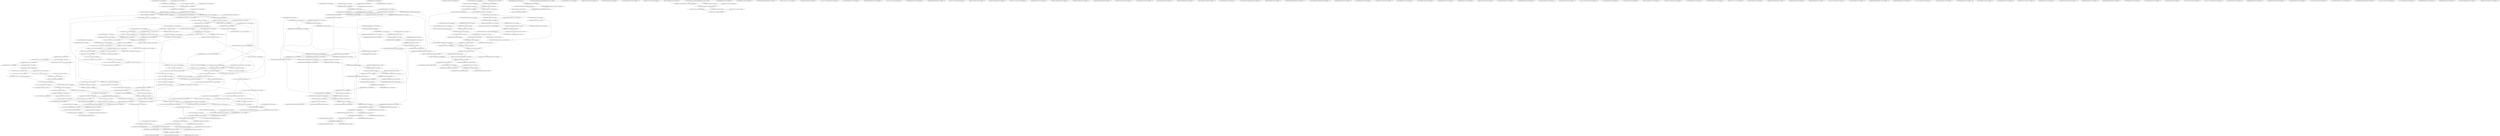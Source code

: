 digraph G {
    "1010110100000101000000001110111_1-32_COV:23_LEN:31" -> "01010000000011101110_14-33_COV:611_LEN:20";
    "1010110100000101000000001110111_1-32_COV:23_LEN:31" -> "010100000000111011101111111010_14-44_COV:19_LEN:30";
    "00000000000000000000_38-57_COV:556_LEN:20" -> "00000000000000000000_39-58_COV:536_LEN:20";
    "00000000000000000000_38-57_COV:556_LEN:20" -> "00000000000000000000000000000000000000_39-77_COV:22_LEN:38";
    "111101011000000000111100_38-61_COV:184_LEN:24" -> "10110000000001111000_43-62_COV:264_LEN:20";
    "010000000010111010000_32-53_COV:15_LEN:21" -> "010000000010111010000_32-53_COV:15_LEN:21";
    "00000000000000000000000000000000000000_29-67_COV:34_LEN:38" -> "000000000000000000000_49-69_COV:566_LEN:21";
    "00000000101110110000_34-53_COV:285_LEN:20" -> "0000000101110110000000000100000000_35-69_COV:210_LEN:34";
    "00000000101110110000_34-53_COV:285_LEN:20" -> "000000010111011000010000001000000000000_35-73_COV:89_LEN:39";
    "120000000011011000001100001000000_55-87_COV:156_LEN:33" -> "10000011000010000000_69-88_COV:179_LEN:20";
    "11100011000000000010_57-77_COV:17_LEN:20" -> "11100011000000000010_57-77_COV:17_LEN:20";
    "10111001111111010110_28-47_COV:434_LEN:20" -> "011100111111101011000_29-49_COV:436_LEN:21";
    "10111001111111010110_28-47_COV:434_LEN:20" -> "01110011111110101100000011110001100000_29-69_COV:23_LEN:38";
    "000000000011000010000_34-55_COV:15_LEN:21" -> "000000000011000010000_34-55_COV:15_LEN:21";
    "0111111101011000000011_34-57_COV:210_LEN:22" -> "111110101100000001111_37-59_COV:190_LEN:21";
    "0111111101011000000011_34-57_COV:210_LEN:22" -> "11111010110000000111000110000000000_37-74_COV:31_LEN:35";
    "11010000010000000000_23-43_COV:15_LEN:20" -> "11010000010000000000_23-43_COV:15_LEN:20";
    "000000000000000000000_44-64_COV:561_LEN:21" -> "0000000000000000000000_46-67_COV:539_LEN:22";
    "000000000000000000000_44-64_COV:561_LEN:21" -> "000000000000000000000000000000000000_46-82_COV:23_LEN:36";
    "1000110000001001000100_59-80_COV:312_LEN:22" -> "011000000100100010000_62-82_COV:303_LEN:21";
    "1000110000001001000100_59-80_COV:312_LEN:22" -> "01100000010010001000000000_62-88_COV:19_LEN:26";
    "10101101000000101000_1-20_COV:759_LEN:20" -> "01011010000001010000_2-21_COV:964_LEN:20";
    "111011000000001000000000_44-70_COV:15_LEN:24" -> "111011000000001000000000_44-70_COV:15_LEN:24";
    "0011100011000000000001_54-76_COV:29_LEN:22" -> "110001100000000000110000000000_58-88_COV:25_LEN:30";
    "0011100011000000000001_54-76_COV:29_LEN:22" -> "11000110000000000010_58-77_COV:702_LEN:20";
    "011000011000000001010_10-30_COV:319_LEN:21" -> "10000110000000010100_12-31_COV:310_LEN:20";
    "011000011000000001010_10-30_COV:319_LEN:21" -> "10000110000000010100_12-32_COV:25_LEN:20";
    "100001000000000001010000_59-82_COV:142_LEN:24" -> "100000000000101000000000_64-88_COV:24_LEN:24";
    "100001000000000001010000_59-82_COV:142_LEN:24" -> "10000000000010100000_64-83_COV:828_LEN:20";
    "1000000100111111011000_8-30_COV:15_LEN:22" -> "1000000100111111011000_8-30_COV:15_LEN:22";
    "000010100010000000000_2-23_COV:15_LEN:21" -> "000010100010000000000_2-23_COV:15_LEN:21";
    "00000000000000000000000000000000000000_33-71_COV:19_LEN:38" -> "000000000000000000000_53-73_COV:593_LEN:21";
    "00010100000000111011_12-31_COV:694_LEN:20" -> "001010000000011101100_13-34_COV:121_LEN:21";
    "00010100000000111011_12-31_COV:694_LEN:20" -> "00101000000001110111_13-32_COV:607_LEN:20";
    "01110011111110101110000_29-51_COV:133_LEN:23" -> "00111111101011100001_33-52_COV:160_LEN:20";
    "000000000010100000000_66-86_COV:871_LEN:21" -> "00000000101000000000_68-88_COV:43_LEN:20";
    "000000000010100000000_66-86_COV:871_LEN:21" -> "000000001010000000000_68-88_COV:820_LEN:21";
    "000000000010100000000_66-86_COV:871_LEN:21" -> "00000000101000000001_68-87_COV:16_LEN:20";
    "11100011000100010011111101100000100000000001110000_1-50_COV:177_LEN:50" -> "010000000000111000010000000010000111101001_32-73_COV:162_LEN:42";
    "11100011000100010011111101100000100000000001110000_1-50_COV:177_LEN:50" -> "01000000000011100000_32-52_COV:16_LEN:20";
    "00000000000000000000_55-75_COV:15_LEN:20" -> "00000000000000000000_55-75_COV:15_LEN:20";
    "010000000010111011000_32-52_COV:304_LEN:21" -> "00000000101110110000_34-53_COV:285_LEN:20";
    "010000000010111011000_32-52_COV:304_LEN:21" -> "00000000101110110000000001000000000000_34-73_COV:34_LEN:38";
    "01000100000000011101_28-48_COV:15_LEN:20" -> "01000100000000011101_28-48_COV:15_LEN:20";
    "00010100000001111011_12-31_COV:248_LEN:20" -> "00101000000011110110011111111101100000_13-51_COV:50_LEN:38";
    "00010100000001111011_12-31_COV:248_LEN:20" -> "0010100000001111011100111_13-37_COV:201_LEN:25";
    "000000000000000000000000_2-26_COV:16_LEN:24" -> "00000000000000000000_8-27_COV:546_LEN:20";
    "000000000000000000000000_2-26_COV:16_LEN:24" -> "00000000000000000000000000000000000000_8-46_COV:44_LEN:38";
    "00000000111011100111111010110000000001_18-56_COV:22_LEN:38" -> "111101011000000000111100_38-61_COV:184_LEN:24";
    "101000000011110001100_43-66_COV:32_LEN:21" -> "1000000011110001100000_46-69_COV:405_LEN:22";
    "01110011111111101100000_29-51_COV:186_LEN:23" -> "00111111111011000000_33-52_COV:224_LEN:20";
    "000010100000000111001100111111101011000_11-49_COV:19_LEN:39" -> "11001111111010110000_31-50_COV:333_LEN:20";
    "000010100000000111001100111111101011000_11-49_COV:19_LEN:39" -> "110011111110101100010_31-51_COV:128_LEN:21";
    "00000000000000000000000000000_59-88_COV:17_LEN:29" -> "00000000000000000000000000000_59-88_COV:17_LEN:29";
    "00000000000000000000000000000000000000_23-61_COV:28_LEN:38" -> "00000000000000000000_43-62_COV:559_LEN:20";
    "011000000000001010000_62-82_COV:709_LEN:21" -> "100000000000101000000000_64-88_COV:24_LEN:24";
    "011000000000001010000_62-82_COV:709_LEN:21" -> "10000000000010100000_64-83_COV:828_LEN:20";
    "0111111111011000000011_34-57_COV:157_LEN:22" -> "11111110110000000111000_37-62_COV:15_LEN:23";
    "0111111111011000000011_34-57_COV:157_LEN:22" -> "111111101100000001111000_37-62_COV:154_LEN:24";
    "00001111000110000000_50-71_COV:277_LEN:20" -> "00011110001100000000001010000000000_51-88_COV:38_LEN:35";
    "00001111000110000000_50-71_COV:277_LEN:20" -> "000111100011000000000_51-73_COV:264_LEN:21";
    "00001111000110000000_50-71_COV:277_LEN:20" -> "000111100011000000010001010000000000_51-88_COV:131_LEN:36";
    "00001110111001111111_21-41_COV:16_LEN:20" -> "00001110111001111111_21-41_COV:16_LEN:20";
    "00000000000000000000_14-33_COV:570_LEN:20" -> "000000000000000000000_15-35_COV:586_LEN:21";
    "11010000011000010000_65-85_COV:15_LEN:20" -> "11010000011000010000_65-85_COV:15_LEN:20";
    "10000000011101110011_17-36_COV:682_LEN:20" -> "00000000111011100111111010110000000001_18-56_COV:22_LEN:38";
    "10000000011101110011_17-36_COV:682_LEN:20" -> "00000000111011100111_18-37_COV:686_LEN:20";
    "10101101000001010000000011101_1-30_COV:23_LEN:29" -> "00010100000000111011_12-31_COV:694_LEN:20";
    "10101101000001010000000011101_1-30_COV:23_LEN:29" -> "00010100000000111010_12-31_COV:41_LEN:20";
    "0011111111011000000011110001_33-63_COV:25_LEN:28" -> "1011000000011110001100_43-66_COV:357_LEN:22";
    "11101110011111111011000000_26-52_COV:17_LEN:26" -> "11101110011111111011000000_26-52_COV:17_LEN:26";
    "00000100000000000001_56-75_COV:413_LEN:20" -> "0000100000000000001000010000000_57-88_COV:19_LEN:31";
    "00000100000000000001_56-75_COV:413_LEN:20" -> "00001000000000000011_57-76_COV:393_LEN:20";
    "011000000100100010000_62-82_COV:303_LEN:21" -> "10000001001000100000_64-83_COV:341_LEN:20";
    "00000000000000000000000000000000000000_12-50_COV:71_LEN:38" -> "00000000000000000000_32-51_COV:623_LEN:20";
    "00000000000000000000000000000000000000_12-50_COV:71_LEN:38" -> "00000000000000000000000000000000000000_32-70_COV:28_LEN:38";
    "00000000000000000000000000000000000000_12-50_COV:71_LEN:38" -> "000000000000000000010000000000000000_32-67_COV:19_LEN:36";
    "10011111110101100000_32-51_COV:341_LEN:20" -> "00111111101011000000111100011000000000_33-73_COV:20_LEN:38";
    "10011111110101100000_32-51_COV:341_LEN:20" -> "00111111101011000000_33-52_COV:388_LEN:20";
    "00000000000000000000_32-51_COV:623_LEN:20" -> "00000000000000000000000000000000000000_33-71_COV:19_LEN:38";
    "00000000000000000000_32-51_COV:623_LEN:20" -> "00000000000000000000_33-52_COV:630_LEN:20";
    "00000000000000000000000000000000000000_13-51_COV:37_LEN:38" -> "00000000000000000000000000000000000000_33-71_COV:19_LEN:38";
    "00000000000000000000000000000000000000_13-51_COV:37_LEN:38" -> "00000000000000000000_33-52_COV:630_LEN:20";
    "000001000000000000011_55-76_COV:17_LEN:21" -> "000100000000000001100010000000_58-88_COV:17_LEN:30";
    "000001000000000000011_55-76_COV:17_LEN:21" -> "00010000000000000110000_58-80_COV:383_LEN:23";
    "0111100011000000001000_55-77_COV:17_LEN:22" -> "0111100011000000001000_55-77_COV:17_LEN:22";
    "10100000010100000000_6-25_COV:854_LEN:20" -> "01000000101000000001_7-26_COV:835_LEN:20";
    "10100000010100000000_6-25_COV:854_LEN:20" -> "01000000101000000001101110011111110101_7-45_COV:34_LEN:38";
    "00000000000000000000000000000000000000_32-70_COV:28_LEN:38" -> "00000000000000000000_52-71_COV:585_LEN:20";
    "00101101000000101000_1-20_COV:31_LEN:20" -> "01011010000001010000_2-21_COV:964_LEN:20";
    "11101110011111110101_26-45_COV:511_LEN:20" -> "11011100111111101011_27-46_COV:525_LEN:20";
    "11101110011111110101_26-45_COV:511_LEN:20" -> "11011100111111101010000_27-49_COV:18_LEN:23";
    "0100000110100000000111011_7-31_COV:145_LEN:25" -> "011010000000011101100_13-34_COV:21_LEN:21";
    "0100000110100000000111011_7-31_COV:145_LEN:25" -> "011010000000011101110_13-33_COV:111_LEN:21";
    "1010010011000000110000000010100_1-31_COV:141_LEN:31" -> "00001100000000101000_13-32_COV:454_LEN:20";
    "00000000000000000000000000_49-75_COV:15_LEN:26" -> "00000000000000000000000000_49-75_COV:15_LEN:26";
    "101011010000010100000000111011_1-31_COV:36_LEN:30" -> "001010000000011101100_13-34_COV:121_LEN:21";
    "101011010000010100000000111011_1-31_COV:36_LEN:30" -> "00101000000001110111_13-32_COV:607_LEN:20";
    "0000000101110110000000000100000000_35-69_COV:210_LEN:34" -> "00000000001000000000000_50-73_COV:269_LEN:23";
    "11101110111111101011_26-46_COV:16_LEN:20" -> "11101110111111101011_26-46_COV:16_LEN:20";
    "000000000000000000000_6-26_COV:577_LEN:21" -> "00000000000000000000_8-27_COV:546_LEN:20";
    "000000000000000000000_6-26_COV:577_LEN:21" -> "00000000000000000000000000000000000000_8-46_COV:44_LEN:38";
    "10000010000000000110000_27-50_COV:16_LEN:23" -> "10000010000000000110000_27-50_COV:16_LEN:23";
    "11011000000011110001_42-63_COV:132_LEN:20" -> "1011000000011110001100_43-66_COV:357_LEN:22";
    "0011111111011000000000111100_33-61_COV:18_LEN:28" -> "10110000000001111000_43-62_COV:264_LEN:20";
    "00000000000000000000_19-39_COV:15_LEN:20" -> "00000000000000000000_21-40_COV:582_LEN:20";
    "1110100101101010111111_66-87_COV:115_LEN:22" -> "01001011010101111111_69-88_COV:120_LEN:20";
    "0000000000000000000000_46-67_COV:539_LEN:22" -> "000000000000000000000_49-69_COV:566_LEN:21";
    "00111100011000000000_53-73_COV:16_LEN:20" -> "01111000110000000000_55-74_COV:651_LEN:20";
    "10110000000001111000_43-62_COV:264_LEN:20" -> "011000000000111100011000000_44-70_COV:268_LEN:27";
    "10110000000001111000_43-62_COV:264_LEN:20" -> "011000000000111100001000000_44-70_COV:43_LEN:27";
    "01000000101000000001_7-26_COV:835_LEN:20" -> "10000001010000000011_8-27_COV:766_LEN:20";
    "01000000101000000001_7-26_COV:835_LEN:20" -> "10000001010000000011011100111111101011_8-46_COV:51_LEN:38";
    "000000000000100000000000_64-88_COV:15_LEN:24" -> "000000000000100000000000_64-88_COV:15_LEN:24";
    "10100101101010111111_67-87_COV:17_LEN:20" -> "01001011010101111111_69-88_COV:120_LEN:20";
    "00000111100011000000_49-70_COV:445_LEN:20" -> "00001111000110000000_50-71_COV:277_LEN:20";
    "00000111100011000000_49-70_COV:445_LEN:20" -> "0000111100011000000100_50-73_COV:164_LEN:22";
    "1000000011110001100000_46-69_COV:405_LEN:22" -> "00000111100011000000_49-70_COV:445_LEN:20";
    "001000000000011000000_32-52_COV:133_LEN:21" -> "1000000000011000000000111100111000000000_34-73_COV:52_LEN:40";
    "001000000000011000000_32-52_COV:133_LEN:21" -> "10000000000110000000111100111000000000_34-73_COV:71_LEN:38";
    "010000000000111000010000000010000111101001_32-73_COV:162_LEN:42" -> "000001000011110100101101010111_55-84_COV:152_LEN:30";
    "01110011111110101100_29-49_COV:15_LEN:20" -> "01110011111110101100_29-49_COV:15_LEN:20";
    "00000000101000000000_19-39_COV:15_LEN:20" -> "00000000101000000000_19-39_COV:15_LEN:20";
    "0111111111011000000000111100_34-61_COV:64_LEN:28" -> "10110000000001111000_43-62_COV:264_LEN:20";
    "0000000101110100000000_35-58_COV:15_LEN:22" -> "0000000101110100000000_35-58_COV:15_LEN:22";
    "0111100000000001001000100000_55-83_COV:22_LEN:28" -> "000000100100010000000000_65-88_COV:357_LEN:24";
    "00000000000000000000_52-71_COV:585_LEN:20" -> "000000000000000000000_53-73_COV:593_LEN:21";
    "01000000101000000011_7-26_COV:300_LEN:20" -> "1000000101000000011101110011111_8-39_COV:21_LEN:31";
    "01000000101000000011_7-26_COV:300_LEN:20" -> "10000001010000000111_8-27_COV:279_LEN:20";
    "00111111101011000000111100011000000000_33-73_COV:20_LEN:38" -> "01111000110000000000_55-74_COV:651_LEN:20";
    "000000000000000000000_49-69_COV:566_LEN:21" -> "000000000000000000000000_51-75_COV:20_LEN:24";
    "000000000000000000000_49-69_COV:566_LEN:21" -> "00000000000000000000_51-70_COV:558_LEN:20";
    "00000111011101111111010_21-44_COV:16_LEN:23" -> "00000111011101111111010_21-44_COV:16_LEN:23";
    "1000000000011000000000111100111000000000_34-73_COV:52_LEN:40" -> "0111100111000000000011001010000000_55-88_COV:131_LEN:34";
    "00000000000000000000_22-41_COV:591_LEN:20" -> "00000000000000000000000000000000000000_23-61_COV:28_LEN:38";
    "00000000000000000000_22-41_COV:591_LEN:20" -> "000000000000000000000000_23-46_COV:569_LEN:24";
    "10000110000000010100_12-31_COV:310_LEN:20" -> "00001100000000101000_13-32_COV:454_LEN:20";
    "00010000000000001100_58-78_COV:15_LEN:20" -> "00010000000000001100_58-78_COV:15_LEN:20";
    "00111100011000000000_54-73_COV:329_LEN:20" -> "01111000110000000000_55-74_COV:651_LEN:20";
    "1010100001100001100000_1-23_COV:38_LEN:22" -> "010000110000110000000_5-25_COV:338_LEN:21";
    "00001100001100000000_7-26_COV:351_LEN:20" -> "000110000110000000010_8-28_COV:326_LEN:21";
    "00001100001100000000_7-26_COV:351_LEN:20" -> "000110000110000000001000100000000101_8-44_COV:22_LEN:36";
    "1101100111111101011000_27-49_COV:78_LEN:22" -> "110011111110101100010_30-51_COV:23_LEN:21";
    "1101100111111101011000_27-49_COV:78_LEN:22" -> "110011111110101100000_30-51_COV:61_LEN:21";
    "00000000000000000000_8-27_COV:546_LEN:20" -> "0000000000000000000100_9-30_COV:15_LEN:22";
    "00000000000000000000_8-27_COV:546_LEN:20" -> "00000000000000000000000000000000000000_9-47_COV:35_LEN:38";
    "00000000000000000000_8-27_COV:546_LEN:20" -> "000000000000000000000_9-29_COV:604_LEN:21";
    "00000000000000000000_11-30_COV:625_LEN:20" -> "00000000000000000000000000000000000000_12-50_COV:71_LEN:38";
    "00000000000000000000_11-30_COV:625_LEN:20" -> "00000000000000000000_12-31_COV:576_LEN:20";
    "00000000000010100000_64-83_COV:17_LEN:20" -> "00000000000101000000_65-84_COV:858_LEN:20";
    "00000000000010100000_64-83_COV:17_LEN:20" -> "00000000000101000000000_65-88_COV:23_LEN:23";
    "011000000000111100011000000_44-70_COV:268_LEN:27" -> "0000111100011000000100_52-73_COV:133_LEN:22";
    "011000000000111100011000000_44-70_COV:268_LEN:27" -> "000011110001100000000_52-72_COV:152_LEN:21";
    "011000000000111100011000000_44-70_COV:268_LEN:27" -> "000011110001100000000_52-73_COV:15_LEN:21";
    "000111100001000000000_51-73_COV:45_LEN:21" -> "01111000010000000000010_55-77_COV:129_LEN:23";
    "01011100111111101011_27-46_COV:17_LEN:20" -> "10111001111111010110_28-47_COV:434_LEN:20";
    "01011100111111101011_27-46_COV:17_LEN:20" -> "10111001111111010111_28-47_COV:121_LEN:20";
    "00111101110011111111101_23-45_COV:157_LEN:23" -> "110111001111111110110_27-47_COV:167_LEN:21";
    "01101000011000010000000010100010000_2-37_COV:20_LEN:35" -> "000000001010001000000_19-39_COV:342_LEN:21";
    "011000000011110000000000_44-70_COV:16_LEN:24" -> "011000000011110000000000_44-70_COV:16_LEN:24";
    "0000000000000011000000_30-52_COV:16_LEN:22" -> "0000000000000011000000_30-52_COV:16_LEN:22";
    "000000000000000000000000000000_1-31_COV:39_LEN:30" -> "00000000000000000000000000000000000000_13-51_COV:37_LEN:38";
    "000000000000000000000000000000_1-31_COV:39_LEN:30" -> "00000000000000000000_13-32_COV:572_LEN:20";
    "100000000000101000000000_64-88_COV:19_LEN:24" -> "100000000000101000000000_64-88_COV:19_LEN:24";
    "10000000000110000000111100111000000000_34-73_COV:71_LEN:38" -> "0111100111000000000011001010000000_55-88_COV:131_LEN:34";
    "1101000000100000000011101110011_5-36_COV:34_LEN:31" -> "00000000111011100111111010110000000001_18-56_COV:22_LEN:38";
    "1101000000100000000011101110011_5-36_COV:34_LEN:31" -> "00000000111011100111_18-37_COV:686_LEN:20";
    "00001000000001010001000_13-36_COV:16_LEN:23" -> "10000000010100010000_18-37_COV:315_LEN:20";
    "1000000011100011000000_46-70_COV:15_LEN:22" -> "1000000011100011000000_46-70_COV:15_LEN:22";
    "1101011000000000111000_40-62_COV:15_LEN:22" -> "1101011000000000111000_40-62_COV:15_LEN:22";
    "010001100001100000000_5-26_COV:16_LEN:21" -> "010001100001100000000_5-26_COV:16_LEN:21";
    "11101011100001100111000110000000000_39-74_COV:22_LEN:35" -> "0111000110000000000010_55-77_COV:87_LEN:22";
    "011100001100111100011_44-64_COV:128_LEN:21" -> "110000110011110001100000000_46-72_COV:173_LEN:27";
    "000000000000000000000000_9-33_COV:17_LEN:24" -> "000000000000000000000000_9-33_COV:17_LEN:24";
    "11000110000000010010100_58-80_COV:15_LEN:23" -> "11000110000000010010100_58-80_COV:15_LEN:23";
    "00000000000000000000000000000000_1-33_COV:20_LEN:32" -> "000000000000000000000_15-35_COV:586_LEN:21";
    "101011010000000010000000_1-24_COV:51_LEN:24" -> "1010000000010000000111_6-27_COV:20_LEN:22";
    "101011010000000010000000_1-24_COV:51_LEN:24" -> "10100000000100000000111011100_6-34_COV:29_LEN:29";
    "0000000000000000000000_15-37_COV:15_LEN:22" -> "00000000000000000000_19-38_COV:579_LEN:20";
    "11100011000000000001_57-76_COV:673_LEN:20" -> "110001100000000000110000000000_58-88_COV:25_LEN:30";
    "11100011000000000001_57-76_COV:673_LEN:20" -> "11000110000000000010_58-77_COV:702_LEN:20";
    "010001000000000000010_7-28_COV:16_LEN:21" -> "010001000000000000010_7-28_COV:16_LEN:21";
    "10110000000111100001000000_43-70_COV:62_LEN:26" -> "0000111100001000000100_50-73_COV:23_LEN:22";
    "10110000000111100001000000_43-70_COV:62_LEN:26" -> "00001111000010000000_50-71_COV:47_LEN:20";
    "000000000000000000000_17-37_COV:573_LEN:21" -> "00000000000000000000_19-38_COV:579_LEN:20";
    "011110001100000000001010000000000_55-88_COV:22_LEN:33" -> "011110001100000000001010000000000_55-88_COV:22_LEN:33";
    "11011100111111101011_27-46_COV:525_LEN:20" -> "10111001111111010110_28-47_COV:434_LEN:20";
    "11011100111111101011_27-46_COV:525_LEN:20" -> "10111001111111010111_28-47_COV:121_LEN:20";
    "01111000110000000000101000000_55-84_COV:18_LEN:29" -> "000000000010100000000_66-86_COV:871_LEN:21";
    "00000000000000000000_34-54_COV:15_LEN:20" -> "00000000000000000000_34-54_COV:15_LEN:20";
    "01110001100000000000_55-75_COV:15_LEN:20" -> "11100011000000000001_57-76_COV:673_LEN:20";
    "01110001100000000000_55-75_COV:15_LEN:20" -> "1110001100000000000010000000000_57-88_COV:17_LEN:31";
    "0001110001100000000000_54-75_COV:27_LEN:22" -> "11100011000000000001_57-76_COV:673_LEN:20";
    "0001110001100000000000_54-75_COV:27_LEN:22" -> "1110001100000000000010000000000_57-88_COV:17_LEN:31";
    "001010000000011101100_13-34_COV:121_LEN:21" -> "1010000000011101100111111101011_15-46_COV:124_LEN:31";
    "00000000000000000000_64-84_COV:15_LEN:20" -> "000000000000000000000_66-86_COV:429_LEN:21";
    "00000000000000000000000000000_28-57_COV:19_LEN:29" -> "00000000000000000000000000000_28-57_COV:19_LEN:29";
    "011010000000011101100_13-34_COV:21_LEN:21" -> "1010000000011101100111111101011_15-46_COV:124_LEN:31";
    "011110001100000000001010000000000_55-88_COV:26_LEN:33" -> "011110001100000000001010000000000_55-88_COV:26_LEN:33";
    "10000001001000100000_64-83_COV:341_LEN:20" -> "000000100100010000000000_65-88_COV:357_LEN:24";
    "11110001100000000000_56-75_COV:647_LEN:20" -> "11100011000000000001_57-76_COV:673_LEN:20";
    "11110001100000000000_56-75_COV:647_LEN:20" -> "1110001100000000000010000000000_57-88_COV:17_LEN:31";
    "000000000000010000000_32-52_COV:201_LEN:21" -> "00000000000100000001200000000110110000_34-73_COV:86_LEN:38";
    "000000000000010000000_32-52_COV:201_LEN:21" -> "0000000000010000000001200000000110110000_34-73_COV:83_LEN:40";
    "00010100000000111010_12-31_COV:41_LEN:20" -> "00101000000001110101001111111010110000_13-50_COV:21_LEN:38";
    "00010100000000111010_12-31_COV:41_LEN:20" -> "001010000000011101000111111101011_13-46_COV:18_LEN:33";
    "0000000000000000000000_53-75_COV:15_LEN:22" -> "0000000000000000000000_53-75_COV:15_LEN:22";
    "110000110011110001100000000_46-72_COV:173_LEN:27" -> "00111100011000000000_54-73_COV:329_LEN:20";
    "00110000000000101000_61-81_COV:15_LEN:20" -> "00110000000000101000_61-81_COV:15_LEN:20";
    "00010000000001110110000_30-53_COV:15_LEN:23" -> "00010000000001110110000_30-53_COV:15_LEN:23";
    "00000000000100000001200000000110110000_34-73_COV:86_LEN:38" -> "120000000011011000001100001000000_55-87_COV:156_LEN:33";
    "01000000101000000001101110011111110101_7-45_COV:34_LEN:38" -> "11011100111111101011_27-46_COV:525_LEN:20";
    "01000000101000000001101110011111110101_7-45_COV:34_LEN:38" -> "11011100111111101010000_27-49_COV:18_LEN:23";
    "00000000000000000000_64-83_COV:425_LEN:20" -> "00000000000000000000000_65-88_COV:19_LEN:23";
    "00000000000000000000_64-83_COV:425_LEN:20" -> "00000000000000000000_65-84_COV:417_LEN:20";
    "00000000000000000000000000000000000000_38-76_COV:23_LEN:38" -> "000000000000000000000000000000_58-88_COV:18_LEN:30";
    "00000000000000000000000000000000000000_38-76_COV:23_LEN:38" -> "00000000000000000000_58-77_COV:446_LEN:20";
    "100110100000010100000_1-22_COV:73_LEN:21" -> "01101000000101000000_4-23_COV:1097_LEN:20";
    "010100010000000010111_26-46_COV:310_LEN:21" -> "01000100000000101110_28-47_COV:314_LEN:20";
    "00101000000001110101001111111010110000_13-50_COV:21_LEN:38" -> "10011111110101100000_32-51_COV:341_LEN:20";
    "0000111100011000000100_52-73_COV:133_LEN:22" -> "011110001100000010000010000000000_55-88_COV:22_LEN:33";
    "0000111100011000000100_52-73_COV:133_LEN:22" -> "01111000110000001001000_55-77_COV:293_LEN:23";
    "00000000000000000000_43-62_COV:559_LEN:20" -> "000000000000000000000_44-64_COV:561_LEN:21";
    "00000000000000000000_43-62_COV:559_LEN:20" -> "00000000000000000000000000000000_44-76_COV:18_LEN:32";
    "00000000000000000000_1-20_COV:486_LEN:20" -> "00000000000000000000_2-21_COV:496_LEN:20";
    "00000000000000000000_1-20_COV:486_LEN:20" -> "0000000000000000000000000_2-27_COV:16_LEN:25";
    "00101000000001110111_13-32_COV:607_LEN:20" -> "01010000000011101110_14-33_COV:611_LEN:20";
    "00101000000001110111_13-32_COV:607_LEN:20" -> "010100000000111011101111111010_14-44_COV:19_LEN:30";
    "000001010000000001011_10-31_COV:15_LEN:21" -> "000001010000000001011_10-31_COV:15_LEN:21";
    "00000000000000000000_2-21_COV:496_LEN:20" -> "0000000000000000000000_3-24_COV:520_LEN:22";
    "010001111000010000000_49-71_COV:15_LEN:21" -> "000111100001000000000_51-73_COV:45_LEN:21";
    "1110101100000000011100_39-61_COV:16_LEN:22" -> "1110101100000000011100_39-61_COV:16_LEN:22";
    "0000001010000000111101_9-30_COV:263_LEN:22" -> "00010100000001111011_12-31_COV:248_LEN:20";
    "0000001010000000111101_9-30_COV:263_LEN:22" -> "00010100000001111010_12-31_COV:23_LEN:20";
    "00000000000000000000_20-40_COV:15_LEN:20" -> "00000000000000000000_20-40_COV:15_LEN:20";
    "111111101100000001111000_37-62_COV:154_LEN:24" -> "11011000000011110001_42-63_COV:132_LEN:20";
    "111111101100000001111000_37-62_COV:154_LEN:24" -> "11011000000011110000_42-63_COV:33_LEN:20";
    "00100010000000010111_26-46_COV:15_LEN:20" -> "01000100000000101110_28-47_COV:314_LEN:20";
    "01000100000000101110_28-47_COV:314_LEN:20" -> "100010000000010111010_29-50_COV:15_LEN:21";
    "01000100000000101110_28-47_COV:314_LEN:20" -> "10001000000001011101_29-48_COV:295_LEN:20";
    "00110000000000010100_61-80_COV:726_LEN:20" -> "011000000000001010000_62-82_COV:709_LEN:21";
    "00110000000000010100_61-80_COV:726_LEN:20" -> "01100000000000101000000000_62-88_COV:32_LEN:26";
    "0000111100001000000100_52-73_COV:21_LEN:22" -> "0111100001000000100100010000_55-82_COV:45_LEN:28";
    "100011000000000001010_59-79_COV:747_LEN:21" -> "001100000000000101000000000_61-88_COV:37_LEN:27";
    "100011000000000001010_59-79_COV:747_LEN:21" -> "00110000000000010100_61-80_COV:726_LEN:20";
    "00111111101011100001_33-52_COV:160_LEN:20" -> "011111110101110000110011_34-57_COV:137_LEN:24";
    "00111111101011100001_33-52_COV:160_LEN:20" -> "01111111010111000010111100011000000000_34-73_COV:23_LEN:38";
    "0001010000000011011100111111101011_12-46_COV:52_LEN:34" -> "10111001111111010111_27-47_COV:15_LEN:20";
    "0001010000000011011100111111101011_12-46_COV:52_LEN:34" -> "10111001111111010110_27-47_COV:36_LEN:20";
    "00000000000000000110_57-77_COV:15_LEN:20" -> "00000000000000000110_57-77_COV:15_LEN:20";
    "01000000001110111001_16-35_COV:730_LEN:20" -> "10000000011101110011_17-36_COV:682_LEN:20";
    "01000000001110111001_16-35_COV:730_LEN:20" -> "10000000011101110010111101011000000_17-52_COV:26_LEN:35";
    "110111001111111110110_27-47_COV:167_LEN:21" -> "01110011111111101100000_29-51_COV:186_LEN:23";
    "010000110000100000000_5-26_COV:15_LEN:21" -> "010000110000100000000_5-26_COV:15_LEN:21";
    "10101101000001010000000011101110_1-33_COV:26_LEN:32" -> "10100000000111011100_15-34_COV:726_LEN:20";
    "10101101000001010000000011101110_1-33_COV:26_LEN:32" -> "101000000001110111011_15-36_COV:17_LEN:21";
    "0101101000000101000000_2-24_COV:17_LEN:22" -> "0101101000000101000000_2-24_COV:17_LEN:22";
    "10111001111111010111_27-47_COV:15_LEN:20" -> "01110011111110101110000_29-51_COV:133_LEN:23";
    "00011000000001010001000_14-36_COV:308_LEN:23" -> "10000000010100010000_18-37_COV:315_LEN:20";
    "01100000110000110000000_2-25_COV:21_LEN:23" -> "00001100001100000000_7-26_COV:351_LEN:20";
    "01100000110000110000000_2-25_COV:21_LEN:23" -> "00001100001100000001_7-27_COV:15_LEN:20";
    "1011101000000101000000_1-23_COV:19_LEN:22" -> "11010000001010000000_5-24_COV:1093_LEN:20";
    "0000000000000000000000_30-52_COV:22_LEN:22" -> "0000000000000000000000_30-52_COV:22_LEN:22";
    "0000000000010000000001200000000110110000_34-73_COV:83_LEN:40" -> "120000000011011000001100001000000_55-87_COV:156_LEN:33";
    "00000000000000000000_53-73_COV:15_LEN:20" -> "00000000000000000000_55-74_COV:711_LEN:20";
    "01111000010000000000010_55-77_COV:129_LEN:23" -> "100001000000000001010000_59-82_COV:142_LEN:24";
    "10001000000001011101_29-48_COV:295_LEN:20" -> "00010000000010111010000_30-53_COV:19_LEN:23";
    "10001000000001011101_29-48_COV:295_LEN:20" -> "000100000000101110110_30-50_COV:289_LEN:21";
    "10100001100001100000001010001000000_4-39_COV:18_LEN:35" -> "00000010100010000000010_21-43_COV:351_LEN:23";
    "011111110101110000110011_34-57_COV:137_LEN:24" -> "11101011100001100111000110000000000_39-74_COV:22_LEN:35";
    "011111110101110000110011_34-57_COV:137_LEN:24" -> "111010111000011001111000_39-62_COV:140_LEN:24";
    "000110000110000000010_8-28_COV:326_LEN:21" -> "011000011000000001010_10-30_COV:319_LEN:21";
    "000110000110000000010_8-28_COV:326_LEN:21" -> "01100001100000000100001000000001011101_10-48_COV:20_LEN:38";
    "000000101000000001110_9-29_COV:738_LEN:21" -> "000010100000000111001100111111101011000_11-49_COV:19_LEN:39";
    "000000101000000001110_9-29_COV:738_LEN:21" -> "00001010000000011101_11-30_COV:724_LEN:20";
    "00000000000000000000_37-56_COV:563_LEN:20" -> "00000000000000000000_38-57_COV:556_LEN:20";
    "00000000000000000000_37-56_COV:563_LEN:20" -> "00000000000000000000000000000000000000_38-76_COV:23_LEN:38";
    "0101110000001010000000_2-24_COV:16_LEN:22" -> "0101110000001010000000_2-24_COV:16_LEN:22";
    "01101000010000110000000010100_2-31_COV:19_LEN:29" -> "00001100000000101000_13-32_COV:454_LEN:20";
    "011111110101100010001111000110000000_34-71_COV:105_LEN:36" -> "00011110001100000000001010000000000_51-88_COV:38_LEN:35";
    "011111110101100010001111000110000000_34-71_COV:105_LEN:36" -> "000111100011000000000_51-73_COV:264_LEN:21";
    "011111110101100010001111000110000000_34-71_COV:105_LEN:36" -> "000111100011000000010001010000000000_51-88_COV:131_LEN:36";
    "10101101000000100000000_1-24_COV:54_LEN:23" -> "1101000000100000000011101110011_5-36_COV:34_LEN:31";
    "10101101000000100000000_1-24_COV:54_LEN:23" -> "1101000000100000000111_5-27_COV:15_LEN:22";
    "00111100000000000000010100000_54-83_COV:21_LEN:29" -> "00000000000101000000_65-84_COV:858_LEN:20";
    "00111100000000000000010100000_54-83_COV:21_LEN:29" -> "00000000000101000000000_65-88_COV:23_LEN:23";
    "101000000011101110011111_15-39_COV:16_LEN:24" -> "0000011101110011111101011000_21-49_COV:18_LEN:28";
    "101000000011101110011111_15-39_COV:16_LEN:24" -> "000001110111001111111_21-41_COV:609_LEN:21";
    "0011000011000000010100_9-31_COV:16_LEN:22" -> "0011000011000000010100_9-31_COV:16_LEN:22";
    "110011111110101100010_30-51_COV:23_LEN:21" -> "00111111101011000100_33-52_COV:150_LEN:20";
    "00101000100000000101_25-44_COV:323_LEN:20" -> "010100010000000010111_26-46_COV:310_LEN:21";
    "00101000100000000101_25-44_COV:323_LEN:20" -> "0101000100000000101101_26-48_COV:16_LEN:22";
    "01010100000110100000000_2-25_COV:15_LEN:23" -> "0100000110100000000111011_7-31_COV:145_LEN:25";
    "0000111100001000000100_50-73_COV:23_LEN:22" -> "0111100001000000100100010000_55-82_COV:45_LEN:28";
    "011000000000111100001000000_44-70_COV:43_LEN:27" -> "0000111100001000000100_52-73_COV:21_LEN:22";
    "011000000000111100001000000_44-70_COV:43_LEN:27" -> "000011110000100000000_52-72_COV:25_LEN:21";
    "00000000000000000000000000000000000000_8-46_COV:44_LEN:38" -> "00000000000000000000_28-47_COV:599_LEN:20";
    "011100111111101011000_29-49_COV:436_LEN:21" -> "11001111111010110000_31-50_COV:333_LEN:20";
    "011100111111101011000_29-49_COV:436_LEN:21" -> "110011111110101100010_31-51_COV:128_LEN:21";
    "00111111101011000000_33-52_COV:388_LEN:20" -> "0111111101011000000011_34-57_COV:210_LEN:22";
    "00111111101011000000_33-52_COV:388_LEN:20" -> "01111111010110000000001_34-56_COV:176_LEN:23";
    "101110011111101011100001100_28-55_COV:18_LEN:27" -> "101110011111101011100001100_28-55_COV:18_LEN:27";
    "1011010000001000000000_3-24_COV:16_LEN:22" -> "1011010000001000000000_3-24_COV:16_LEN:22";
    "00000000000000000000000_1-24_COV:65_LEN:23" -> "000000000000000000000_6-26_COV:577_LEN:21";
    "00111111111011000000_33-52_COV:224_LEN:20" -> "0111111111011000000011_34-57_COV:157_LEN:22";
    "00111111111011000000_33-52_COV:224_LEN:20" -> "0111111111011000000000111100_34-61_COV:64_LEN:28";
    "11110100000001111000_40-62_COV:16_LEN:20" -> "11110100000001111000_40-62_COV:16_LEN:20";
    "01010000000011101110_14-33_COV:611_LEN:20" -> "10100000000111011100_15-34_COV:726_LEN:20";
    "01010000000011101110_14-33_COV:611_LEN:20" -> "101000000001110111011_15-36_COV:17_LEN:21";
    "1010000000011101100111111101011_15-46_COV:124_LEN:31" -> "1101100111111101011000_27-49_COV:78_LEN:22";
    "1010000000011101100111111101011_15-46_COV:124_LEN:31" -> "110110011111110101110000_27-51_COV:35_LEN:24";
    "00000000000000000000_33-52_COV:630_LEN:20" -> "00000000000000000000000000000000000000_34-73_COV:98_LEN:38";
    "00000000000000000000_33-52_COV:630_LEN:20" -> "0000000000000000000000_34-55_COV:556_LEN:22";
    "0111000110000000000010_55-77_COV:87_LEN:22" -> "100011000000000001010_59-79_COV:747_LEN:21";
    "0111000110000000000010_55-77_COV:87_LEN:22" -> "10001100000000000100000000000_59-88_COV:49_LEN:29";
    "00000010100010000000010_21-43_COV:351_LEN:23" -> "0010100010000000010110110000000000_25-60_COV:20_LEN:34";
    "00000010100010000000010_21-43_COV:351_LEN:23" -> "00101000100000000101_25-44_COV:323_LEN:20";
    "01011000000011110001_42-63_COV:197_LEN:20" -> "1011000000011110001100_43-66_COV:357_LEN:22";
    "1010110100000110100000000_1-25_COV:135_LEN:25" -> "0100000110100000000111011_7-31_COV:145_LEN:25";
    "00011101110011111110_23-42_COV:586_LEN:20" -> "001110111001111111010_24-44_COV:550_LEN:21";
    "00011101110011111110_23-42_COV:586_LEN:20" -> "0011101110011111110011000000011110_24-60_COV:26_LEN:34";
    "00000101110100000000001_37-61_COV:15_LEN:23" -> "00000101110100000000001_37-61_COV:15_LEN:23";
    "010000000000000000000_1-21_COV:17_LEN:21" -> "0000000000000000000000_3-24_COV:520_LEN:22";
    "000011110001100000000_52-72_COV:152_LEN:21" -> "00111100011000000000_54-73_COV:329_LEN:20";
    "001100000000101000010000000000110000_15-50_COV:125_LEN:36" -> "001000000000011000000_32-52_COV:133_LEN:21";
    "00000000000000000000_65-84_COV:417_LEN:20" -> "000000000000000000000_66-86_COV:429_LEN:21";
    "01110000110011110000100000000_44-72_COV:31_LEN:29" -> "00111100001000000000_54-73_COV:61_LEN:20";
    "00000000000000000000000000000000000000_34-73_COV:98_LEN:38" -> "00000000000000000000_55-74_COV:711_LEN:20";
    "10000000010100010000000000110000_18-50_COV:16_LEN:32" -> "001000000000011000000_32-52_COV:133_LEN:21";
    "00000000000000000000_19-38_COV:579_LEN:20" -> "00000000000000000000000000000000_20-52_COV:18_LEN:32";
    "00000000000000000000_19-38_COV:579_LEN:20" -> "00000000000000000000_20-39_COV:572_LEN:20";
    "0000110000000010100100000000101110110_13-50_COV:28_LEN:37" -> "010000000010111011000_32-52_COV:304_LEN:21";
    "10101100000001010000000011_1-27_COV:44_LEN:26" -> "000000101000000001110_9-29_COV:738_LEN:21";
    "10101100000001010000000011_1-27_COV:44_LEN:26" -> "0000001010000000011011_9-31_COV:76_LEN:22";
    "111110101100000001111_37-59_COV:190_LEN:21" -> "1110101100000001111000_39-62_COV:219_LEN:22";
    "1110101100000001111000_39-62_COV:219_LEN:22" -> "01011000000011110001_42-63_COV:197_LEN:20";
    "1110101100000001111000_39-62_COV:219_LEN:22" -> "01011000000011110000_42-63_COV:31_LEN:20";
    "000001110111001111111_21-41_COV:609_LEN:21" -> "00011101110011111110_23-42_COV:586_LEN:20";
    "000001110111001111111_21-41_COV:609_LEN:21" -> "00011101110011111111011000000_23-52_COV:28_LEN:29";
    "00000000111011100111_18-37_COV:686_LEN:20" -> "00000001110111001111110101100000001111_19-59_COV:31_LEN:38";
    "00000000111011100111_18-37_COV:686_LEN:20" -> "00000001110111001111_19-38_COV:638_LEN:20";
    "110011111110101100000_30-51_COV:61_LEN:21" -> "00111111101011000000111100011000000000_33-73_COV:20_LEN:38";
    "110011111110101100000_30-51_COV:61_LEN:21" -> "00111111101011000000_33-52_COV:388_LEN:20";
    "00000000000000000000_12-31_COV:576_LEN:20" -> "00000000000000000000000000000000000000_13-51_COV:37_LEN:38";
    "00000000000000000000_12-31_COV:576_LEN:20" -> "00000000000000000000_13-32_COV:572_LEN:20";
    "0111100001000000100100010000_55-82_COV:45_LEN:28" -> "10000001001000100000_64-83_COV:341_LEN:20";
    "0110000000011100011000000_44-70_COV:16_LEN:25" -> "0110000000011100011000000_44-70_COV:16_LEN:25";
    "01101000000101000000_4-23_COV:1097_LEN:20" -> "11010000001010000000_5-24_COV:1093_LEN:20";
    "10100000000100000000111011100_6-34_COV:29_LEN:29" -> "0100000000111011100011111_16-40_COV:17_LEN:25";
    "10100000000100000000111011100_6-34_COV:29_LEN:29" -> "01000000001110111001_16-35_COV:730_LEN:20";
    "011110000000000000000_55-75_COV:15_LEN:21" -> "011110000000000000000_55-75_COV:15_LEN:21";
    "11111010110000000111000110000000000_37-74_COV:31_LEN:35" -> "0111000110000000000010_55-77_COV:87_LEN:22";
    "000000000000000000000_66-86_COV:429_LEN:21" -> "000000000000000000000_68-88_COV:401_LEN:21";
    "000000000000000000000_66-86_COV:429_LEN:21" -> "00000000000000000000_68-88_COV:25_LEN:20";
    "00000010000000000000000_53-75_COV:15_LEN:23" -> "00000010000000000000000_53-75_COV:15_LEN:23";
    "00001110111001111111_21-41_COV:15_LEN:20" -> "00001110111001111111_21-41_COV:15_LEN:20";
    "10000110000000010100_12-32_COV:25_LEN:20" -> "0000110000000010100100000000101110110_13-50_COV:28_LEN:37";
    "10000110000000010100_12-32_COV:25_LEN:20" -> "00001100000000101000_13-33_COV:17_LEN:20";
    "11110101100001100111100011_38-64_COV:21_LEN:26" -> "110000110011110001100000000_46-72_COV:173_LEN:27";
    "00000000101110110000000001000000000000_34-73_COV:34_LEN:38" -> "00000010000000000000_55-74_COV:435_LEN:20";
    "00000000001000000000000_50-73_COV:269_LEN:23" -> "00000010000000000000_55-74_COV:435_LEN:20";
    "01000011000110000000_5-25_COV:15_LEN:20" -> "01000011000110000000_5-25_COV:15_LEN:20";
    "100000000001010000000000_64-88_COV:17_LEN:24" -> "100000000001010000000000_64-88_COV:17_LEN:24";
    "00001100000000101000_13-32_COV:454_LEN:20" -> "0001100000000101000000000001011_14-45_COV:19_LEN:31";
    "00001100000000101000_13-32_COV:454_LEN:20" -> "00011000000001010001000_14-36_COV:308_LEN:23";
    "00001100000000101000_13-32_COV:454_LEN:20" -> "00011000000001010000_14-33_COV:144_LEN:20";
    "11101110011111111101_25-45_COV:16_LEN:20" -> "110111001111111110110_27-47_COV:167_LEN:21";
    "00000000000000000000_29-48_COV:605_LEN:20" -> "000000000000000000010_30-50_COV:15_LEN:21";
    "00000000000000000000_29-48_COV:605_LEN:20" -> "000000000000000000000_30-50_COV:595_LEN:21";
    "00000000000000000000_57-76_COV:449_LEN:20" -> "000000000000000000000000000000_58-88_COV:18_LEN:30";
    "00000000000000000000_57-76_COV:449_LEN:20" -> "00000000000000000000_58-77_COV:446_LEN:20";
    "1011010000110000110000_1-22_COV:255_LEN:22" -> "10100001100001100000_4-23_COV:296_LEN:20";
    "00101000000011110110011111111101100000_13-51_COV:50_LEN:38" -> "00111111111011000000_33-52_COV:224_LEN:20";
    "0000001010000000011011_9-31_COV:76_LEN:22" -> "0001010000000011011100111111101011_12-46_COV:52_LEN:34";
    "0000001010000000011011_9-31_COV:76_LEN:22" -> "000101000000001101100_12-34_COV:15_LEN:21";
    "010100100000010100000000_2-25_COV:16_LEN:24" -> "01000000101000000001_7-26_COV:835_LEN:20";
    "010100100000010100000000_2-25_COV:16_LEN:24" -> "01000000101000000001101110011111110101_7-45_COV:34_LEN:38";
    "01000000000011000010_32-52_COV:16_LEN:20" -> "01000000000011000010_32-52_COV:16_LEN:20";
    "00000000000000000000_58-77_COV:446_LEN:20" -> "00000000000000000000000000000_59-88_COV:21_LEN:29";
    "00000000000000000000_58-77_COV:446_LEN:20" -> "000000000000000000000_59-79_COV:457_LEN:21";
    "00000010000111101001_52-73_COV:19_LEN:20" -> "000001000011110100101101010111_55-84_COV:152_LEN:30";
    "01100001100000000100001000000001011101_10-48_COV:20_LEN:38" -> "00010000000010111010000_30-53_COV:19_LEN:23";
    "01100001100000000100001000000001011101_10-48_COV:20_LEN:38" -> "000100000000101110110_30-50_COV:289_LEN:21";
    "000111100011000000000_51-73_COV:264_LEN:21" -> "01111000110000000000_55-74_COV:651_LEN:20";
    "000000000000000000000_30-50_COV:595_LEN:21" -> "00000000000000000000_32-51_COV:623_LEN:20";
    "000000000000000000000_30-50_COV:595_LEN:21" -> "00000000000000000000000000000000000000_32-70_COV:28_LEN:38";
    "000000000000000000000_30-50_COV:595_LEN:21" -> "000000000000000000010000000000000000_32-67_COV:19_LEN:36";
    "000000000000000000000_9-30_COV:17_LEN:21" -> "000000000000000000000_9-30_COV:17_LEN:21";
    "0000000000000000000000_34-55_COV:556_LEN:22" -> "00000000000000000000_37-56_COV:563_LEN:20";
    "10000000010100010000_18-37_COV:315_LEN:20" -> "000000001010001000000_19-39_COV:342_LEN:21";
    "011100111111101011000_29-50_COV:16_LEN:21" -> "011100111111101011000_29-50_COV:16_LEN:21";
    "000000000000000000000000000_13-40_COV:17_LEN:27" -> "00000000000000000000_22-41_COV:591_LEN:20";
    "110110011111110101110000_27-51_COV:35_LEN:24" -> "00111111101011100001_33-52_COV:160_LEN:20";
    "00111100001000000000_54-73_COV:61_LEN:20" -> "01111000010000000000010_55-77_COV:129_LEN:23";
    "0000000000000000000000_3-24_COV:520_LEN:22" -> "000000000000000000000_6-26_COV:577_LEN:21";
    "10111001111111010111_28-47_COV:121_LEN:20" -> "01110011111110101110000_29-51_COV:133_LEN:23";
    "10000000000010100000_64-83_COV:828_LEN:20" -> "00000000000101000000_65-84_COV:858_LEN:20";
    "10000000000010100000_64-83_COV:828_LEN:20" -> "00000000000101000000000_65-88_COV:23_LEN:23";
    "101010000110000110000_1-22_COV:19_LEN:21" -> "10100001100001100000_4-23_COV:296_LEN:20";
    "01111111010111000010111100011000000000_34-73_COV:23_LEN:38" -> "01111000110000000000_55-74_COV:651_LEN:20";
    "00001000000000000011_57-76_COV:393_LEN:20" -> "000100000000000001100010000000_58-88_COV:17_LEN:30";
    "00001000000000000011_57-76_COV:393_LEN:20" -> "00010000000000000110000_58-80_COV:383_LEN:23";
    "01111001010000000000_55-74_COV:18_LEN:20" -> "01111001010000000000_55-74_COV:18_LEN:20";
    "01111111010110000000001_34-56_COV:176_LEN:23" -> "111101011000000000111100_38-61_COV:184_LEN:24";
    "00000001110111001111110101100000001111_19-59_COV:31_LEN:38" -> "1110101100000001111000_39-62_COV:219_LEN:22";
    "0100000000000000100000_28-50_COV:16_LEN:22" -> "000000000000010000000_32-52_COV:201_LEN:21";
    "000001000011110100101101010111_55-84_COV:152_LEN:30" -> "1110100101101010111111_66-87_COV:115_LEN:22";
    "000001000011110100101101010111_55-84_COV:152_LEN:30" -> "11101001011010101111_66-86_COV:15_LEN:20";
    "0000000000000000000000000000_1-29_COV:17_LEN:28" -> "00000000000000000000_11-30_COV:625_LEN:20";
    "0111000110000001001000_55-77_COV:16_LEN:22" -> "1000110000001001000100_59-80_COV:312_LEN:22";
    "0111000110000001001000_55-77_COV:16_LEN:22" -> "10001100000010010000000000000_59-88_COV:21_LEN:29";
    "000000001010001000000_19-39_COV:342_LEN:21" -> "00000010100010000000010_21-43_COV:351_LEN:23";
    "00000000000000000000000000000000000000_17-55_COV:19_LEN:38" -> "00000000000000000000_37-56_COV:563_LEN:20";
    "101010100000010100000000_1-25_COV:38_LEN:24" -> "01000000101000000001_7-26_COV:835_LEN:20";
    "101010100000010100000000_1-25_COV:38_LEN:24" -> "01000000101000000001101110011111110101_7-45_COV:34_LEN:38";
    "00000000000000000000_13-32_COV:572_LEN:20" -> "00000000000000000000_14-33_COV:570_LEN:20";
    "00000000000000000000_13-32_COV:572_LEN:20" -> "00000000000000000000000000000000000000_14-52_COV:19_LEN:38";
    "000100000000101110110_30-50_COV:289_LEN:21" -> "010000000010111011000_32-52_COV:304_LEN:21";
    "00000000000000000000_39-58_COV:536_LEN:20" -> "00000000000000000000000000000000000_40-75_COV:22_LEN:35";
    "00000000000000000000_39-58_COV:536_LEN:20" -> "0000000000000000000000_40-61_COV:526_LEN:22";
    "000000000000000000000000000000_27-57_COV:16_LEN:30" -> "000000000000000000000000000000_27-57_COV:16_LEN:30";
    "11011010000001010000_1-21_COV:32_LEN:20" -> "10110100000010100000_3-22_COV:1016_LEN:20";
    "0010100000001111011100111_13-37_COV:201_LEN:25" -> "0000001111011100111111110_19-44_COV:15_LEN:25";
    "0010100000001111011100111_13-37_COV:201_LEN:25" -> "00000011110111001111111_19-41_COV:181_LEN:23";
    "011010000000011101110_13-33_COV:111_LEN:21" -> "10100000000111011100_15-34_COV:726_LEN:20";
    "011010000000011101110_13-33_COV:111_LEN:21" -> "101000000001110111011_15-36_COV:17_LEN:21";
    "00000000000000000000000000000000000_39-74_COV:17_LEN:35" -> "00000000000000000000000000000000_56-88_COV:16_LEN:32";
    "00000000000000000000000000000000000_39-74_COV:17_LEN:35" -> "00000000000000000000_56-75_COV:704_LEN:20";
    "10000001010000000011_8-27_COV:766_LEN:20" -> "000000101000000001110_9-29_COV:738_LEN:21";
    "10000001010000000011_8-27_COV:766_LEN:20" -> "0000001010000000011011_9-31_COV:76_LEN:22";
    "11001111111010110000_31-50_COV:333_LEN:20" -> "10011111110101100000_32-51_COV:341_LEN:20";
    "0000000000000000000000_40-61_COV:526_LEN:22" -> "00000000000000000000_43-62_COV:559_LEN:20";
    "0000000000000000000000000_1-26_COV:18_LEN:25" -> "0000000000000000000000000_1-26_COV:18_LEN:25";
    "01011010000001010000_2-21_COV:964_LEN:20" -> "10110100000010100000_3-22_COV:1016_LEN:20";
    "001111110101100000001_33-56_COV:15_LEN:21" -> "001111110101100000001_33-56_COV:15_LEN:21";
    "00000101000110000000000000101000000000000000100000_1-50_COV:170_LEN:50" -> "000000000000010000000_32-52_COV:201_LEN:21";
    "10110100000010100000_3-22_COV:1016_LEN:20" -> "01101000000101000000_4-23_COV:1097_LEN:20";
    "101011010001001010000000_1-24_COV:19_LEN:24" -> "101011010001001010000000_1-24_COV:19_LEN:24";
    "000000000000000000000000_23-46_COV:569_LEN:24" -> "00000000000000000000_28-47_COV:599_LEN:20";
    "0111010000000000100000000_43-69_COV:18_LEN:25" -> "00000000001000000000000_50-73_COV:269_LEN:23";
    "000000000000000000000_9-30_COV:16_LEN:21" -> "000000000000000000000_9-30_COV:16_LEN:21";
    "111011010000001010000_1-21_COV:25_LEN:21" -> "10110100000010100000_3-22_COV:1016_LEN:20";
    "111010111000011001111000_39-62_COV:140_LEN:24" -> "011100001100111100011_44-64_COV:128_LEN:21";
    "111010111000011001111000_39-62_COV:140_LEN:24" -> "01110000110011110000100000000_44-72_COV:31_LEN:29";
    "00000000000000000000_28-47_COV:599_LEN:20" -> "00000000000000000000000000000000000000_29-67_COV:34_LEN:38";
    "00000000000000000000_28-47_COV:599_LEN:20" -> "00000000000000000000_29-48_COV:605_LEN:20";
    "10000001010000000111_8-27_COV:279_LEN:20" -> "0000001010000000111101_9-30_COV:263_LEN:22";
    "10000001010000000111_8-27_COV:279_LEN:20" -> "00000010100000001110111001111111110110_9-47_COV:25_LEN:38";
    "10101010000001010000000_1-24_COV:67_LEN:23" -> "10100000010100000000_6-25_COV:854_LEN:20";
    "10101010000001010000000_1-24_COV:67_LEN:23" -> "1010000001010000000111011100111_6-37_COV:23_LEN:31";
    "10101010000001010000000_1-24_COV:67_LEN:23" -> "10100000010100000001_6-25_COV:326_LEN:20";
    "01010001000000000111_26-46_COV:15_LEN:20" -> "01010001000000000111_26-46_COV:15_LEN:20";
    "10100000010100000001_6-25_COV:326_LEN:20" -> "01000000101000000011_7-26_COV:300_LEN:20";
    "10100000010100000001_6-25_COV:326_LEN:20" -> "010000001010000000111011100111111111_7-43_COV:18_LEN:36";
    "0000000000000000000000000000_28-56_COV:15_LEN:28" -> "00000000000000000000_38-57_COV:556_LEN:20";
    "0000000000000000000000000000_28-56_COV:15_LEN:28" -> "00000000000000000000000000000000000000_38-76_COV:23_LEN:38";
    "11100110000000001111000_39-62_COV:16_LEN:23" -> "011000000000111100011000000_44-70_COV:268_LEN:27";
    "11100110000000001111000_39-62_COV:16_LEN:23" -> "011000000000111100001000000_44-70_COV:43_LEN:27";
    "00001010000000011101_11-30_COV:724_LEN:20" -> "00010100000000111011_12-31_COV:694_LEN:20";
    "00001010000000011101_11-30_COV:724_LEN:20" -> "00010100000000111010_12-31_COV:41_LEN:20";
    "00000000000000000000_61-80_COV:440_LEN:20" -> "00000000000000000000000000_62-88_COV:15_LEN:26";
    "00000000000000000000_61-80_COV:440_LEN:20" -> "000000000000000000000_62-82_COV:431_LEN:21";
    "101011010000000000000000000_1-27_COV:53_LEN:27" -> "0000000000000000000100_9-30_COV:15_LEN:22";
    "101011010000000000000000000_1-27_COV:53_LEN:27" -> "00000000000000000000000000000000000000_9-47_COV:35_LEN:38";
    "101011010000000000000000000_1-27_COV:53_LEN:27" -> "000000000000000000000_9-29_COV:604_LEN:21";
    "0111000010000000000010_55-77_COV:15_LEN:22" -> "100001000000000001010000_59-82_COV:142_LEN:24";
    "00001111000010000000_50-71_COV:47_LEN:20" -> "000111100001000000000_51-73_COV:45_LEN:21";
    "101011000000001010000000011_1-27_COV:26_LEN:27" -> "000000101000000001110_9-29_COV:738_LEN:21";
    "101011000000001010000000011_1-27_COV:26_LEN:27" -> "0000001010000000011011_9-31_COV:76_LEN:22";
    "01011010000000100000000_2-25_COV:16_LEN:23" -> "01011010000000100000000_2-25_COV:16_LEN:23";
    "000000000000000000000_53-73_COV:593_LEN:21" -> "00000000000000000000_55-74_COV:711_LEN:20";
    "11011000000011110000_42-63_COV:33_LEN:20" -> "10110000000111100001000000_43-70_COV:62_LEN:26";
    "00000010100000001110111001111111110110_9-47_COV:25_LEN:38" -> "01110011111111101100000_29-51_COV:186_LEN:23";
    "10111001111111010110_27-47_COV:36_LEN:20" -> "011100111111101011000_29-49_COV:436_LEN:21";
    "10111001111111010110_27-47_COV:36_LEN:20" -> "01110011111110101100000011110001100000_29-69_COV:23_LEN:38";
    "00000000000000000000_55-74_COV:711_LEN:20" -> "00000000000000000000000000000000_56-88_COV:16_LEN:32";
    "00000000000000000000_55-74_COV:711_LEN:20" -> "00000000000000000000_56-75_COV:704_LEN:20";
    "00000000000000000000000000000000000000_9-47_COV:35_LEN:38" -> "00000000000000000000000000000000000000_29-67_COV:34_LEN:38";
    "00000000000000000000000000000000000000_9-47_COV:35_LEN:38" -> "00000000000000000000_29-48_COV:605_LEN:20";
    "0000010000111010010110_55-77_COV:17_LEN:22" -> "0000010000111010010110_55-77_COV:17_LEN:22";
    "10000100000010000111_46-67_COV:15_LEN:20" -> "10000100000010000111_46-67_COV:15_LEN:20";
    "00111111101011000100_33-52_COV:150_LEN:20" -> "011111110101100010001111000110000000_34-71_COV:105_LEN:36";
    "00111111101011000100_33-52_COV:150_LEN:20" -> "011111110101100010010001001100000001010000001111111_34-88_COV:44_LEN:51";
    "10000001010000000011011100111111101011_8-46_COV:51_LEN:38" -> "10111001111111010110_28-47_COV:434_LEN:20";
    "10000001010000000011011100111111101011_8-46_COV:51_LEN:38" -> "10111001111111010111_28-47_COV:121_LEN:20";
    "010000110000110000000_5-25_COV:338_LEN:21" -> "00001100001100000000_7-26_COV:351_LEN:20";
    "010000110000110000000_5-25_COV:338_LEN:21" -> "00001100001100000001_7-27_COV:15_LEN:20";
    "10100000000111011100_15-34_COV:726_LEN:20" -> "0100000000111011100011111_16-40_COV:17_LEN:25";
    "10100000000111011100_15-34_COV:726_LEN:20" -> "01000000001110111001_16-35_COV:730_LEN:20";
    "00000010000000000000_55-74_COV:435_LEN:20" -> "00000100000000000001_56-75_COV:413_LEN:20";
    "00000010000000000000_55-74_COV:435_LEN:20" -> "00000100000000000001000010000000_56-88_COV:25_LEN:32";
    "101100000000011100011000000_43-70_COV:16_LEN:27" -> "101100000000011100011000000_43-70_COV:16_LEN:27";
    "00000000000000000000000000000000000000_39-77_COV:22_LEN:38" -> "00000000000000000000000000000_59-88_COV:21_LEN:29";
    "00000000000000000000000000000000000000_39-77_COV:22_LEN:38" -> "000000000000000000000_59-79_COV:457_LEN:21";
    "0000000000000000000000_15-37_COV:16_LEN:22" -> "0000000000000000000000_15-37_COV:16_LEN:22";
    "101001010000001010000000_1-24_COV:39_LEN:24" -> "10100000010100000000_6-25_COV:854_LEN:20";
    "101001010000001010000000_1-24_COV:39_LEN:24" -> "1010000001010000000111011100111_6-37_COV:23_LEN:31";
    "101001010000001010000000_1-24_COV:39_LEN:24" -> "10100000010100000001_6-25_COV:326_LEN:20";
    "0000000000000000000000000_58-83_COV:15_LEN:25" -> "0000000000000000000000000_58-83_COV:15_LEN:25";
    "00100000000000001010_10-30_COV:15_LEN:20" -> "00100000000000001010_10-30_COV:15_LEN:20";
    "011100011000000010001_55-76_COV:16_LEN:21" -> "011100011000000010001_55-76_COV:16_LEN:21";
    "01110011111110101100000011110001100000_29-69_COV:23_LEN:38" -> "00000111100011000000_49-70_COV:445_LEN:20";
    "000000000000000000000000_34-58_COV:15_LEN:24" -> "00000000000000000000000000000000000_40-75_COV:22_LEN:35";
    "000000000000000000000000_34-58_COV:15_LEN:24" -> "0000000000000000000000_40-61_COV:526_LEN:22";
    "000000000000000000000_59-79_COV:457_LEN:21" -> "000000000000000000000000000_61-88_COV:18_LEN:27";
    "000000000000000000000_59-79_COV:457_LEN:21" -> "00000000000000000000_61-80_COV:440_LEN:20";
    "001110111001111111010_24-44_COV:550_LEN:21" -> "11101110011111110101_26-45_COV:511_LEN:20";
    "001110111001111111010_24-44_COV:550_LEN:21" -> "11101110011111110101000000011_26-57_COV:25_LEN:29";
    "01101000000101000000_4-24_COV:16_LEN:20" -> "01101000000101000000_4-24_COV:16_LEN:20";
    "01111000110000001001000_55-77_COV:293_LEN:23" -> "1000110000001001000100_59-80_COV:312_LEN:22";
    "01111000110000001001000_55-77_COV:293_LEN:23" -> "10001100000010010000000000000_59-88_COV:21_LEN:29";
    "00000000000000000000_20-39_COV:572_LEN:20" -> "00000000000000000000_21-40_COV:582_LEN:20";
    "000011110000100000000_52-72_COV:25_LEN:21" -> "00111100001000000000_54-73_COV:61_LEN:20";
    "00001100001100000001_7-27_COV:15_LEN:20" -> "00001100001100000001_7-27_COV:15_LEN:20";
    "110011111110101100010_31-51_COV:128_LEN:21" -> "00111111101011000100_33-52_COV:150_LEN:20";
    "01000111111101011000_29-49_COV:15_LEN:20" -> "01000111111101011000_29-49_COV:15_LEN:20";
    "10100001100001100000_4-23_COV:296_LEN:20" -> "010000110000110000000_5-25_COV:338_LEN:21";
    "00011101110011111111011000000_23-52_COV:28_LEN:29" -> "0011111111011000000011110001_33-63_COV:25_LEN:28";
    "00011101110011111111011000000_23-52_COV:28_LEN:29" -> "0011111111011000000000111100_33-61_COV:18_LEN:28";
    "00000000000000000000_56-75_COV:704_LEN:20" -> "00000000000000000000_57-76_COV:449_LEN:20";
    "00000000000000000000_56-75_COV:704_LEN:20" -> "00000000000000000001_57-76_COV:255_LEN:20";
    "000000010111011000010000001000000000000_35-73_COV:89_LEN:39" -> "00000010000000000000_55-74_COV:435_LEN:20";
    "1010110100000010100000001110111001111_1-38_COV:23_LEN:37" -> "00000011101110011111101011000000_20-52_COV:21_LEN:32";
    "1010110100000010100000001110111001111_1-38_COV:23_LEN:37" -> "00000011101110011111_20-39_COV:623_LEN:20";
    "10111001111111110100000001_28-56_COV:17_LEN:26" -> "10111001111111110100000001_28-56_COV:17_LEN:26";
    "11010000001010000000_5-24_COV:1093_LEN:20" -> "10100000010100000000_6-25_COV:854_LEN:20";
    "11010000001010000000_5-24_COV:1093_LEN:20" -> "1010000001010000000111011100111_6-37_COV:23_LEN:31";
    "11010000001010000000_5-24_COV:1093_LEN:20" -> "10100000010100000001_6-25_COV:326_LEN:20";
    "1011000000011110001100_43-66_COV:357_LEN:22" -> "1000000011110001100000_46-69_COV:405_LEN:22";
    "01000001100001000000_67-87_COV:15_LEN:20" -> "10000011000010000000_69-88_COV:179_LEN:20";
    "011010000001010000100_4-24_COV:15_LEN:21" -> "011010000001010000100_4-24_COV:15_LEN:21";
    "01011000000011110000_42-63_COV:31_LEN:20" -> "10110000000111100001000000_43-70_COV:62_LEN:26";
    "00000000000000000000000000000000000000_14-52_COV:19_LEN:38" -> "00000000000000000000000000000000000000_34-73_COV:98_LEN:38";
    "00000000000000000000000000000000000000_14-52_COV:19_LEN:38" -> "0000000000000000000000_34-55_COV:556_LEN:22";
    "11000110000000000010_58-77_COV:702_LEN:20" -> "100011000000000001010_59-79_COV:747_LEN:21";
    "11000110000000000010_58-77_COV:702_LEN:20" -> "10001100000000000100000000000_59-88_COV:49_LEN:29";
    "00000000000101000000_65-84_COV:858_LEN:20" -> "000000000010100000000_66-86_COV:871_LEN:21";
    "00010000000000000110000_58-80_COV:383_LEN:23" -> "000000000000011000010000000_62-88_COV:355_LEN:27";
    "00010000000000000110000_58-80_COV:383_LEN:23" -> "00000000000001100000000000_62-88_COV:21_LEN:26";
    "000000000000000000000_66-87_COV:15_LEN:21" -> "000000000000000000000_66-87_COV:15_LEN:21";
    "1000000001001010000000000_64-88_COV:16_LEN:25" -> "1000000001001010000000000_64-88_COV:16_LEN:25";
    "1010110100000101000000001110_1-29_COV:21_LEN:28" -> "000010100000000111001100111111101011000_11-49_COV:19_LEN:39";
    "1010110100000101000000001110_1-29_COV:21_LEN:28" -> "00001010000000011101_11-30_COV:724_LEN:20";
    "000000000000000000000_15-35_COV:586_LEN:21" -> "000000000000000000000_17-37_COV:573_LEN:21";
    "000000000000000000000_15-35_COV:586_LEN:21" -> "00000000000000000000000000000000000000_17-55_COV:19_LEN:38";
    "00000000000000000000_21-40_COV:582_LEN:20" -> "00000000000000000000_22-41_COV:591_LEN:20";
    "00000000000000000000_10-30_COV:15_LEN:20" -> "00000000000000000000000000000000000000_12-50_COV:71_LEN:38";
    "00000000000000000000_10-30_COV:15_LEN:20" -> "00000000000000000000_12-31_COV:576_LEN:20";
    "00000011110111001111111_19-41_COV:181_LEN:23" -> "00111101110011111111101_23-45_COV:157_LEN:23";
    "00000011110111001111111_19-41_COV:181_LEN:23" -> "001111011100111111110_23-44_COV:15_LEN:21";
    "00000000000000000000_51-70_COV:558_LEN:20" -> "00000000000000000000_52-71_COV:585_LEN:20";
    "00011000010000000010100_8-31_COV:15_LEN:23" -> "00011000010000000010100_8-31_COV:15_LEN:23";
    "00011000000001010000_14-33_COV:144_LEN:20" -> "001100000000101000000000000001_15-45_COV:24_LEN:30";
    "00011000000001010000_14-33_COV:144_LEN:20" -> "001100000000101000010000000000110000_15-50_COV:125_LEN:36";
    "1111010100000001111000_38-62_COV:15_LEN:22" -> "1111010100000001111000_38-62_COV:15_LEN:22";
    "101011010000001010000000111011_1-31_COV:23_LEN:30" -> "101011010000001010000000111011_1-31_COV:23_LEN:30";
    "00000001110111001111_19-38_COV:638_LEN:20" -> "00000011101110011111101011000000_20-52_COV:21_LEN:32";
    "00000001110111001111_19-38_COV:638_LEN:20" -> "00000011101110011111_20-39_COV:623_LEN:20";
    "0000111100011000000100_50-73_COV:164_LEN:22" -> "011110001100000010000010000000000_55-88_COV:22_LEN:33";
    "0000111100011000000100_50-73_COV:164_LEN:22" -> "01111000110000001001000_55-77_COV:293_LEN:23";
    "10001100000000100010000000000_59-88_COV:18_LEN:29" -> "10001100000000100010000000000_59-88_COV:18_LEN:29";
    "000000000000000000000_9-30_COV:16_LEN:21" -> "000000000000000000000_9-30_COV:16_LEN:21";
    "000000000000000000000_62-82_COV:431_LEN:21" -> "000000000000000000000000_64-88_COV:16_LEN:24";
    "000000000000000000000_62-82_COV:431_LEN:21" -> "00000000000000000000_64-83_COV:425_LEN:20";
    "11101110111111101011_26-46_COV:15_LEN:20" -> "11101110111111101011_26-46_COV:15_LEN:20";
    "00000000000000000000_1-21_COV:19_LEN:20" -> "0000000000000000000000_3-24_COV:520_LEN:22";
    "01111111001100000000_34-54_COV:15_LEN:20" -> "01111111001100000000_34-54_COV:15_LEN:20";
    "01111000110000000000_55-74_COV:651_LEN:20" -> "11110001100000000001010000000000_56-88_COV:19_LEN:32";
    "01111000110000000000_55-74_COV:651_LEN:20" -> "11110001100000000000_56-75_COV:647_LEN:20";
    "000000000000000000000_15-36_COV:15_LEN:21" -> "000000000000000000000_15-36_COV:15_LEN:21";
    "000000000000000000000_9-29_COV:604_LEN:21" -> "00000000000000000000_11-30_COV:625_LEN:20";
    "00000000000000000001_57-76_COV:255_LEN:20" -> "0000000000000000001000000000000_58-88_COV:70_LEN:31";
    "00000000000000000001_57-76_COV:255_LEN:20" -> "0000000000000000001100000000000_58-88_COV:171_LEN:31";
    "00000000000000000000_50-70_COV:15_LEN:20" -> "00000000000000000000_50-70_COV:15_LEN:20";
    "00000011101110011111_20-39_COV:623_LEN:20" -> "0000011101110011111101011000_21-49_COV:18_LEN:28";
    "00000011101110011111_20-39_COV:623_LEN:20" -> "000001110111001111111_21-41_COV:609_LEN:21";
    "00000010010010000000000_65-88_COV:15_LEN:23" -> "00000010010010000000000_65-88_COV:15_LEN:23";
    "11000000000111000110000000_45-71_COV:20_LEN:26" -> "11000000000111000110000000_45-71_COV:20_LEN:26";
    "00000000000000000000000000_1-27_COV:37_LEN:26" -> "0000000000000000000100_9-30_COV:15_LEN:22";
    "00000000000000000000000000_1-27_COV:37_LEN:26" -> "00000000000000000000000000000000000000_9-47_COV:35_LEN:38";
    "00000000000000000000000000_1-27_COV:37_LEN:26" -> "000000000000000000000_9-29_COV:604_LEN:21";
}
